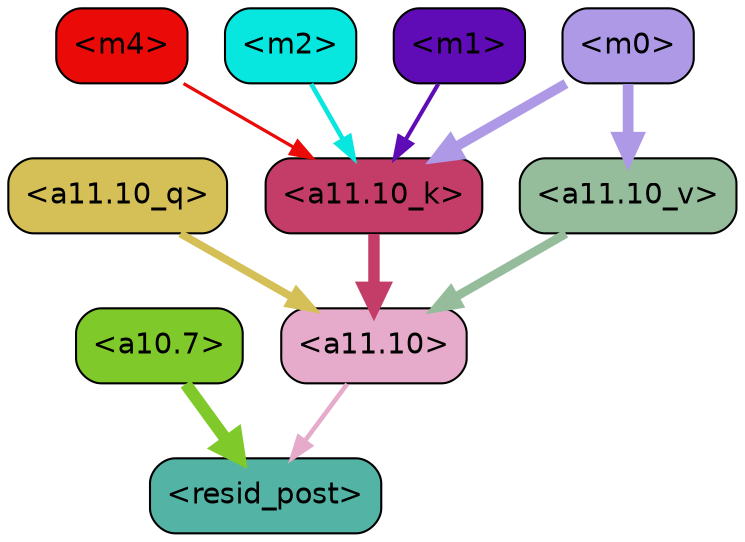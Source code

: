 strict digraph "" {
	graph [bgcolor=transparent,
		layout=dot,
		overlap=false,
		splines=true
	];
	"<a11.10>"	[color=black,
		fillcolor="#e6abca",
		fontname=Helvetica,
		shape=box,
		style="filled, rounded"];
	"<resid_post>"	[color=black,
		fillcolor="#53b3a4",
		fontname=Helvetica,
		shape=box,
		style="filled, rounded"];
	"<a11.10>" -> "<resid_post>"	[color="#e6abca",
		penwidth=2.1870908737182617];
	"<a10.7>"	[color=black,
		fillcolor="#7fca2a",
		fontname=Helvetica,
		shape=box,
		style="filled, rounded"];
	"<a10.7>" -> "<resid_post>"	[color="#7fca2a",
		penwidth=5.91640043258667];
	"<a11.10_q>"	[color=black,
		fillcolor="#d4c057",
		fontname=Helvetica,
		shape=box,
		style="filled, rounded"];
	"<a11.10_q>" -> "<a11.10>"	[color="#d4c057",
		penwidth=3.7345781326293945];
	"<a11.10_k>"	[color=black,
		fillcolor="#c43d69",
		fontname=Helvetica,
		shape=box,
		style="filled, rounded"];
	"<a11.10_k>" -> "<a11.10>"	[color="#c43d69",
		penwidth=5.476471900939941];
	"<a11.10_v>"	[color=black,
		fillcolor="#95bc9b",
		fontname=Helvetica,
		shape=box,
		style="filled, rounded"];
	"<a11.10_v>" -> "<a11.10>"	[color="#95bc9b",
		penwidth=4.234584808349609];
	"<m4>"	[color=black,
		fillcolor="#ea0a07",
		fontname=Helvetica,
		shape=box,
		style="filled, rounded"];
	"<m4>" -> "<a11.10_k>"	[color="#ea0a07",
		penwidth=1.5611934661865234];
	"<m2>"	[color=black,
		fillcolor="#07e6df",
		fontname=Helvetica,
		shape=box,
		style="filled, rounded"];
	"<m2>" -> "<a11.10_k>"	[color="#07e6df",
		penwidth=2.233745574951172];
	"<m1>"	[color=black,
		fillcolor="#5f0cb6",
		fontname=Helvetica,
		shape=box,
		style="filled, rounded"];
	"<m1>" -> "<a11.10_k>"	[color="#5f0cb6",
		penwidth=1.9532585144042969];
	"<m0>"	[color=black,
		fillcolor="#ae99e7",
		fontname=Helvetica,
		shape=box,
		style="filled, rounded"];
	"<m0>" -> "<a11.10_k>"	[color="#ae99e7",
		penwidth=4.74156379699707];
	"<m0>" -> "<a11.10_v>"	[color="#ae99e7",
		penwidth=5.179497718811035];
}
